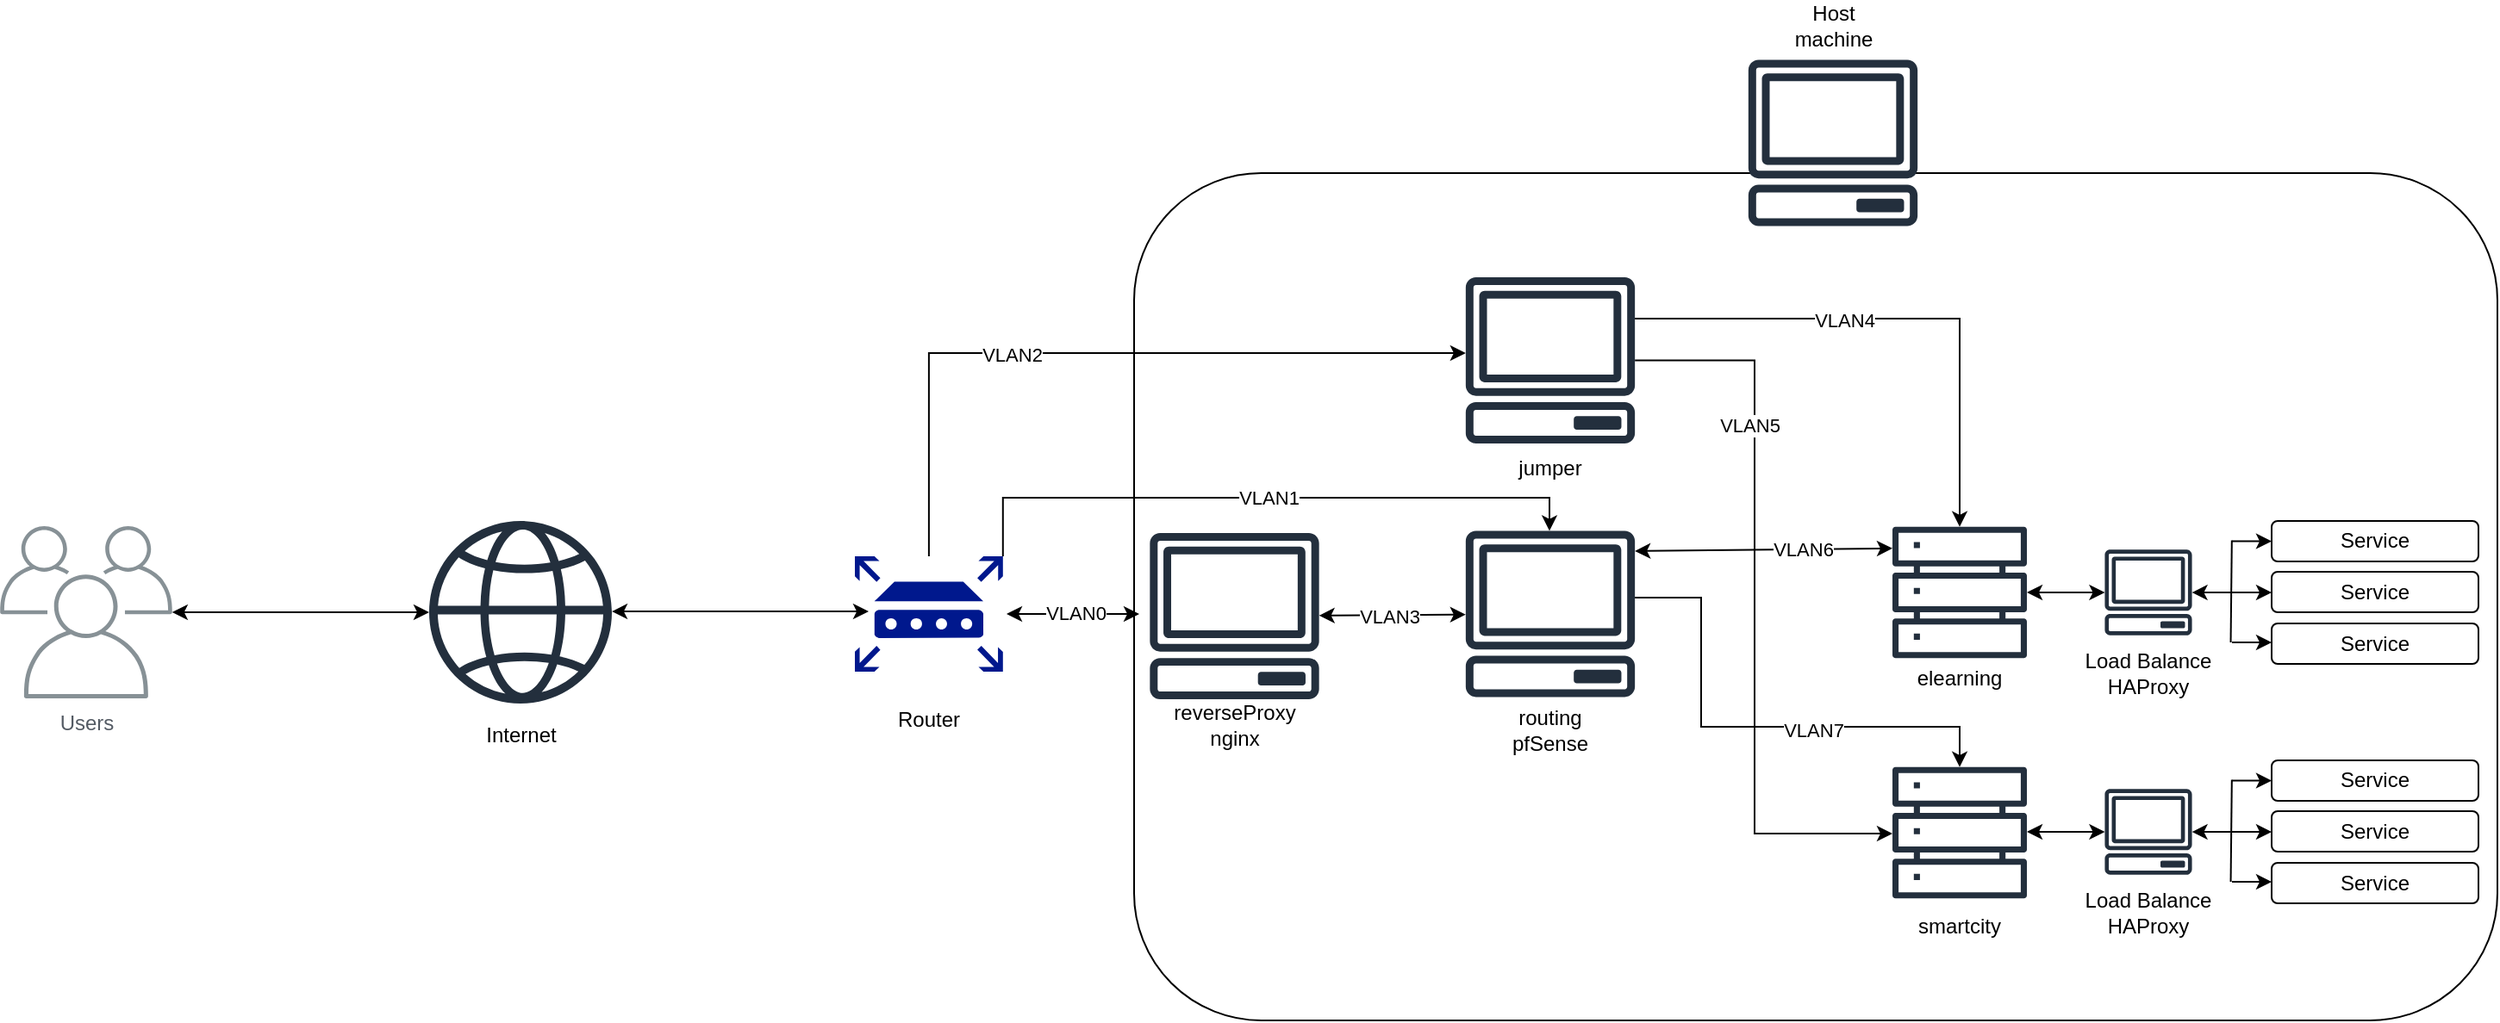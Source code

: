 <mxfile version="24.7.7">
  <diagram name="Trang-1" id="hWV76w_24OCX6BgP3KhN">
    <mxGraphModel dx="1056" dy="309" grid="0" gridSize="10" guides="1" tooltips="1" connect="1" arrows="1" fold="1" page="0" pageScale="1" pageWidth="827" pageHeight="1169" math="0" shadow="0">
      <root>
        <mxCell id="0" />
        <mxCell id="1" parent="0" />
        <mxCell id="4tLZV9xy6Pe-YKe0V8jk-60" value="" style="rounded=1;whiteSpace=wrap;html=1;" parent="1" vertex="1">
          <mxGeometry x="398" y="263.5" width="791" height="492" as="geometry" />
        </mxCell>
        <mxCell id="4tLZV9xy6Pe-YKe0V8jk-61" value="Users" style="sketch=0;outlineConnect=0;gradientColor=none;fontColor=#545B64;strokeColor=none;fillColor=#879196;dashed=0;verticalLabelPosition=bottom;verticalAlign=top;align=center;html=1;fontSize=12;fontStyle=0;aspect=fixed;shape=mxgraph.aws4.illustration_users;pointerEvents=1" parent="1" vertex="1">
          <mxGeometry x="-260" y="468.5" width="100" height="100" as="geometry" />
        </mxCell>
        <mxCell id="4tLZV9xy6Pe-YKe0V8jk-62" value="" style="sketch=0;outlineConnect=0;fontColor=#232F3E;gradientColor=none;fillColor=#232F3D;strokeColor=none;dashed=0;verticalLabelPosition=bottom;verticalAlign=top;align=center;html=1;fontSize=12;fontStyle=0;aspect=fixed;pointerEvents=1;shape=mxgraph.aws4.globe;" parent="1" vertex="1">
          <mxGeometry x="-11" y="465.5" width="106" height="106" as="geometry" />
        </mxCell>
        <mxCell id="4tLZV9xy6Pe-YKe0V8jk-125" style="edgeStyle=orthogonalEdgeStyle;rounded=0;orthogonalLoop=1;jettySize=auto;html=1;" parent="1" source="4tLZV9xy6Pe-YKe0V8jk-63" target="4tLZV9xy6Pe-YKe0V8jk-66" edge="1">
          <mxGeometry relative="1" as="geometry">
            <Array as="points">
              <mxPoint x="727" y="510" />
              <mxPoint x="727" y="585" />
              <mxPoint x="877" y="585" />
            </Array>
          </mxGeometry>
        </mxCell>
        <mxCell id="4tLZV9xy6Pe-YKe0V8jk-135" value="VLAN7" style="edgeLabel;html=1;align=center;verticalAlign=middle;resizable=0;points=[];" parent="4tLZV9xy6Pe-YKe0V8jk-125" vertex="1" connectable="0">
          <mxGeometry x="0.242" y="-2" relative="1" as="geometry">
            <mxPoint as="offset" />
          </mxGeometry>
        </mxCell>
        <mxCell id="4tLZV9xy6Pe-YKe0V8jk-63" value="" style="sketch=0;outlineConnect=0;fontColor=#232F3E;gradientColor=none;fillColor=#232F3D;strokeColor=none;dashed=0;verticalLabelPosition=bottom;verticalAlign=top;align=center;html=1;fontSize=12;fontStyle=0;aspect=fixed;pointerEvents=1;shape=mxgraph.aws4.client;" parent="1" vertex="1">
          <mxGeometry x="590" y="471.27" width="99" height="96.46" as="geometry" />
        </mxCell>
        <mxCell id="4tLZV9xy6Pe-YKe0V8jk-64" value="" style="sketch=0;outlineConnect=0;fontColor=#232F3E;gradientColor=none;fillColor=#232F3D;strokeColor=none;dashed=0;verticalLabelPosition=bottom;verticalAlign=top;align=center;html=1;fontSize=12;fontStyle=0;aspect=fixed;pointerEvents=1;shape=mxgraph.aws4.servers;" parent="1" vertex="1">
          <mxGeometry x="838" y="468" width="78" height="78" as="geometry" />
        </mxCell>
        <mxCell id="4tLZV9xy6Pe-YKe0V8jk-66" value="" style="sketch=0;outlineConnect=0;fontColor=#232F3E;gradientColor=none;fillColor=#232F3D;strokeColor=none;dashed=0;verticalLabelPosition=bottom;verticalAlign=top;align=center;html=1;fontSize=12;fontStyle=0;aspect=fixed;pointerEvents=1;shape=mxgraph.aws4.servers;" parent="1" vertex="1">
          <mxGeometry x="838" y="607.5" width="78" height="78" as="geometry" />
        </mxCell>
        <mxCell id="4tLZV9xy6Pe-YKe0V8jk-67" value="elearning" style="text;html=1;align=center;verticalAlign=middle;whiteSpace=wrap;rounded=0;" parent="1" vertex="1">
          <mxGeometry x="847" y="541.5" width="60" height="30" as="geometry" />
        </mxCell>
        <mxCell id="4tLZV9xy6Pe-YKe0V8jk-69" value="smartcity" style="text;html=1;align=center;verticalAlign=middle;whiteSpace=wrap;rounded=0;" parent="1" vertex="1">
          <mxGeometry x="847" y="685.5" width="60" height="30" as="geometry" />
        </mxCell>
        <mxCell id="4tLZV9xy6Pe-YKe0V8jk-70" value="routing&lt;div&gt;pfSense&lt;/div&gt;" style="text;html=1;align=center;verticalAlign=middle;whiteSpace=wrap;rounded=0;" parent="1" vertex="1">
          <mxGeometry x="597.25" y="571.5" width="84.5" height="30" as="geometry" />
        </mxCell>
        <mxCell id="4tLZV9xy6Pe-YKe0V8jk-71" value="" style="endArrow=classic;startArrow=classic;html=1;rounded=0;" parent="1" source="4tLZV9xy6Pe-YKe0V8jk-61" target="4tLZV9xy6Pe-YKe0V8jk-62" edge="1">
          <mxGeometry width="50" height="50" relative="1" as="geometry">
            <mxPoint x="-100" y="560.5" as="sourcePoint" />
            <mxPoint x="-50" y="510.5" as="targetPoint" />
          </mxGeometry>
        </mxCell>
        <mxCell id="4tLZV9xy6Pe-YKe0V8jk-72" value="" style="endArrow=classic;startArrow=classic;html=1;rounded=0;" parent="1" edge="1">
          <mxGeometry width="50" height="50" relative="1" as="geometry">
            <mxPoint x="95" y="518.05" as="sourcePoint" />
            <mxPoint x="244" y="518.05" as="targetPoint" />
          </mxGeometry>
        </mxCell>
        <mxCell id="4tLZV9xy6Pe-YKe0V8jk-73" value="" style="endArrow=classic;startArrow=classic;html=1;rounded=0;" parent="1" edge="1">
          <mxGeometry width="50" height="50" relative="1" as="geometry">
            <mxPoint x="688.574" y="482.983" as="sourcePoint" />
            <mxPoint x="838" y="481.411" as="targetPoint" />
          </mxGeometry>
        </mxCell>
        <mxCell id="4tLZV9xy6Pe-YKe0V8jk-134" value="VLAN6" style="edgeLabel;html=1;align=center;verticalAlign=middle;resizable=0;points=[];" parent="4tLZV9xy6Pe-YKe0V8jk-73" vertex="1" connectable="0">
          <mxGeometry x="0.302" relative="1" as="geometry">
            <mxPoint as="offset" />
          </mxGeometry>
        </mxCell>
        <mxCell id="4tLZV9xy6Pe-YKe0V8jk-76" value="Internet" style="text;html=1;align=center;verticalAlign=middle;whiteSpace=wrap;rounded=0;" parent="1" vertex="1">
          <mxGeometry x="-0.25" y="574.5" width="84.5" height="30" as="geometry" />
        </mxCell>
        <mxCell id="4tLZV9xy6Pe-YKe0V8jk-122" style="edgeStyle=orthogonalEdgeStyle;rounded=0;orthogonalLoop=1;jettySize=auto;html=1;" parent="1" source="4tLZV9xy6Pe-YKe0V8jk-77" target="4tLZV9xy6Pe-YKe0V8jk-119" edge="1">
          <mxGeometry relative="1" as="geometry">
            <Array as="points">
              <mxPoint x="279" y="368" />
            </Array>
          </mxGeometry>
        </mxCell>
        <mxCell id="4tLZV9xy6Pe-YKe0V8jk-127" value="VLAN2" style="edgeLabel;html=1;align=center;verticalAlign=middle;resizable=0;points=[];" parent="4tLZV9xy6Pe-YKe0V8jk-122" vertex="1" connectable="0">
          <mxGeometry x="-0.228" y="-1" relative="1" as="geometry">
            <mxPoint as="offset" />
          </mxGeometry>
        </mxCell>
        <mxCell id="4tLZV9xy6Pe-YKe0V8jk-128" style="edgeStyle=orthogonalEdgeStyle;rounded=0;orthogonalLoop=1;jettySize=auto;html=1;exitX=1;exitY=0;exitDx=0;exitDy=0;exitPerimeter=0;" parent="1" source="4tLZV9xy6Pe-YKe0V8jk-77" target="4tLZV9xy6Pe-YKe0V8jk-63" edge="1">
          <mxGeometry relative="1" as="geometry">
            <Array as="points">
              <mxPoint x="322" y="452" />
              <mxPoint x="639" y="452" />
            </Array>
          </mxGeometry>
        </mxCell>
        <mxCell id="4tLZV9xy6Pe-YKe0V8jk-129" value="VLAN1" style="edgeLabel;html=1;align=center;verticalAlign=middle;resizable=0;points=[];" parent="4tLZV9xy6Pe-YKe0V8jk-128" vertex="1" connectable="0">
          <mxGeometry x="0.015" relative="1" as="geometry">
            <mxPoint as="offset" />
          </mxGeometry>
        </mxCell>
        <mxCell id="4tLZV9xy6Pe-YKe0V8jk-77" value="" style="sketch=0;aspect=fixed;pointerEvents=1;shadow=0;dashed=0;html=1;strokeColor=none;labelPosition=center;verticalLabelPosition=bottom;verticalAlign=top;align=center;fillColor=#00188D;shape=mxgraph.mscae.enterprise.router" parent="1" vertex="1">
          <mxGeometry x="236" y="486" width="85.9" height="67" as="geometry" />
        </mxCell>
        <mxCell id="4tLZV9xy6Pe-YKe0V8jk-78" value="" style="endArrow=classic;startArrow=classic;html=1;rounded=0;" parent="1" edge="1">
          <mxGeometry width="50" height="50" relative="1" as="geometry">
            <mxPoint x="324" y="519.5" as="sourcePoint" />
            <mxPoint x="401" y="519.5" as="targetPoint" />
          </mxGeometry>
        </mxCell>
        <mxCell id="4tLZV9xy6Pe-YKe0V8jk-130" value="VLAN0" style="edgeLabel;html=1;align=center;verticalAlign=middle;resizable=0;points=[];" parent="4tLZV9xy6Pe-YKe0V8jk-78" vertex="1" connectable="0">
          <mxGeometry x="-0.13" y="-1" relative="1" as="geometry">
            <mxPoint x="6" y="-2" as="offset" />
          </mxGeometry>
        </mxCell>
        <mxCell id="4tLZV9xy6Pe-YKe0V8jk-79" value="Router" style="text;html=1;align=center;verticalAlign=middle;whiteSpace=wrap;rounded=0;" parent="1" vertex="1">
          <mxGeometry x="249" y="565.5" width="60" height="30" as="geometry" />
        </mxCell>
        <mxCell id="4tLZV9xy6Pe-YKe0V8jk-80" value="Service" style="rounded=1;whiteSpace=wrap;html=1;" parent="1" vertex="1">
          <mxGeometry x="1058" y="465.5" width="120" height="23.5" as="geometry" />
        </mxCell>
        <mxCell id="4tLZV9xy6Pe-YKe0V8jk-81" value="Service" style="rounded=1;whiteSpace=wrap;html=1;" parent="1" vertex="1">
          <mxGeometry x="1058" y="495" width="120" height="23.5" as="geometry" />
        </mxCell>
        <mxCell id="4tLZV9xy6Pe-YKe0V8jk-82" value="Service" style="rounded=1;whiteSpace=wrap;html=1;" parent="1" vertex="1">
          <mxGeometry x="1058" y="525" width="120" height="23.5" as="geometry" />
        </mxCell>
        <mxCell id="4tLZV9xy6Pe-YKe0V8jk-83" value="" style="sketch=0;outlineConnect=0;fontColor=#232F3E;gradientColor=none;fillColor=#232F3D;strokeColor=none;dashed=0;verticalLabelPosition=bottom;verticalAlign=top;align=center;html=1;fontSize=12;fontStyle=0;aspect=fixed;pointerEvents=1;shape=mxgraph.aws4.client;" parent="1" vertex="1">
          <mxGeometry x="961" y="482.16" width="51" height="49.69" as="geometry" />
        </mxCell>
        <mxCell id="4tLZV9xy6Pe-YKe0V8jk-84" value="Load Balance&lt;div&gt;HAProxy&lt;/div&gt;" style="text;html=1;align=center;verticalAlign=middle;whiteSpace=wrap;rounded=0;" parent="1" vertex="1">
          <mxGeometry x="944.25" y="539" width="84.5" height="30" as="geometry" />
        </mxCell>
        <mxCell id="4tLZV9xy6Pe-YKe0V8jk-85" value="" style="endArrow=classic;startArrow=classic;html=1;rounded=0;" parent="1" source="4tLZV9xy6Pe-YKe0V8jk-64" target="4tLZV9xy6Pe-YKe0V8jk-83" edge="1">
          <mxGeometry width="50" height="50" relative="1" as="geometry">
            <mxPoint x="228" y="714" as="sourcePoint" />
            <mxPoint x="278" y="664" as="targetPoint" />
          </mxGeometry>
        </mxCell>
        <mxCell id="4tLZV9xy6Pe-YKe0V8jk-86" value="" style="endArrow=classic;html=1;rounded=0;exitX=0.723;exitY=0.183;exitDx=0;exitDy=0;exitPerimeter=0;" parent="1" target="4tLZV9xy6Pe-YKe0V8jk-83" edge="1">
          <mxGeometry width="50" height="50" relative="1" as="geometry">
            <mxPoint x="1034.274" y="507.056" as="sourcePoint" />
            <mxPoint x="1061" y="589" as="targetPoint" />
          </mxGeometry>
        </mxCell>
        <mxCell id="4tLZV9xy6Pe-YKe0V8jk-87" value="" style="endArrow=classic;html=1;rounded=0;entryX=0;entryY=0.5;entryDx=0;entryDy=0;exitX=0.724;exitY=0.114;exitDx=0;exitDy=0;exitPerimeter=0;" parent="1" target="4tLZV9xy6Pe-YKe0V8jk-80" edge="1">
          <mxGeometry width="50" height="50" relative="1" as="geometry">
            <mxPoint x="1034.912" y="477.248" as="sourcePoint" />
            <mxPoint x="1047" y="568" as="targetPoint" />
          </mxGeometry>
        </mxCell>
        <mxCell id="4tLZV9xy6Pe-YKe0V8jk-88" value="" style="endArrow=classic;html=1;rounded=0;entryX=0;entryY=0.5;entryDx=0;entryDy=0;exitX=0.724;exitY=0.114;exitDx=0;exitDy=0;exitPerimeter=0;" parent="1" edge="1">
          <mxGeometry width="50" height="50" relative="1" as="geometry">
            <mxPoint x="1035" y="507" as="sourcePoint" />
            <mxPoint x="1058" y="507" as="targetPoint" />
          </mxGeometry>
        </mxCell>
        <mxCell id="4tLZV9xy6Pe-YKe0V8jk-89" value="" style="endArrow=classic;html=1;rounded=0;entryX=0;entryY=0.5;entryDx=0;entryDy=0;exitX=0.724;exitY=0.114;exitDx=0;exitDy=0;exitPerimeter=0;" parent="1" edge="1">
          <mxGeometry width="50" height="50" relative="1" as="geometry">
            <mxPoint x="1035" y="536" as="sourcePoint" />
            <mxPoint x="1058" y="536" as="targetPoint" />
          </mxGeometry>
        </mxCell>
        <mxCell id="4tLZV9xy6Pe-YKe0V8jk-90" value="" style="endArrow=none;html=1;rounded=0;entryX=0.724;entryY=0.113;entryDx=0;entryDy=0;entryPerimeter=0;exitX=0.723;exitY=0.25;exitDx=0;exitDy=0;exitPerimeter=0;" parent="1" edge="1">
          <mxGeometry width="50" height="50" relative="1" as="geometry">
            <mxPoint x="1034.274" y="536" as="sourcePoint" />
            <mxPoint x="1034.912" y="476.816" as="targetPoint" />
          </mxGeometry>
        </mxCell>
        <mxCell id="4tLZV9xy6Pe-YKe0V8jk-102" value="Service" style="rounded=1;whiteSpace=wrap;html=1;" parent="1" vertex="1">
          <mxGeometry x="1058" y="604.5" width="120" height="23.5" as="geometry" />
        </mxCell>
        <mxCell id="4tLZV9xy6Pe-YKe0V8jk-103" value="Service" style="rounded=1;whiteSpace=wrap;html=1;" parent="1" vertex="1">
          <mxGeometry x="1058" y="634" width="120" height="23.5" as="geometry" />
        </mxCell>
        <mxCell id="4tLZV9xy6Pe-YKe0V8jk-104" value="Service" style="rounded=1;whiteSpace=wrap;html=1;" parent="1" vertex="1">
          <mxGeometry x="1058" y="664" width="120" height="23.5" as="geometry" />
        </mxCell>
        <mxCell id="4tLZV9xy6Pe-YKe0V8jk-105" value="" style="sketch=0;outlineConnect=0;fontColor=#232F3E;gradientColor=none;fillColor=#232F3D;strokeColor=none;dashed=0;verticalLabelPosition=bottom;verticalAlign=top;align=center;html=1;fontSize=12;fontStyle=0;aspect=fixed;pointerEvents=1;shape=mxgraph.aws4.client;" parent="1" vertex="1">
          <mxGeometry x="961" y="621.16" width="51" height="49.69" as="geometry" />
        </mxCell>
        <mxCell id="4tLZV9xy6Pe-YKe0V8jk-106" value="Load Balance&lt;div&gt;HAProxy&lt;/div&gt;" style="text;html=1;align=center;verticalAlign=middle;whiteSpace=wrap;rounded=0;" parent="1" vertex="1">
          <mxGeometry x="944.25" y="678" width="84.5" height="30" as="geometry" />
        </mxCell>
        <mxCell id="4tLZV9xy6Pe-YKe0V8jk-107" value="" style="endArrow=classic;startArrow=classic;html=1;rounded=0;" parent="1" target="4tLZV9xy6Pe-YKe0V8jk-105" edge="1">
          <mxGeometry width="50" height="50" relative="1" as="geometry">
            <mxPoint x="916" y="646" as="sourcePoint" />
            <mxPoint x="278" y="803" as="targetPoint" />
          </mxGeometry>
        </mxCell>
        <mxCell id="4tLZV9xy6Pe-YKe0V8jk-108" value="" style="endArrow=classic;html=1;rounded=0;exitX=0.723;exitY=0.183;exitDx=0;exitDy=0;exitPerimeter=0;" parent="1" target="4tLZV9xy6Pe-YKe0V8jk-105" edge="1">
          <mxGeometry width="50" height="50" relative="1" as="geometry">
            <mxPoint x="1034.274" y="646.056" as="sourcePoint" />
            <mxPoint x="1061" y="728" as="targetPoint" />
          </mxGeometry>
        </mxCell>
        <mxCell id="4tLZV9xy6Pe-YKe0V8jk-109" value="" style="endArrow=classic;html=1;rounded=0;entryX=0;entryY=0.5;entryDx=0;entryDy=0;exitX=0.724;exitY=0.114;exitDx=0;exitDy=0;exitPerimeter=0;" parent="1" target="4tLZV9xy6Pe-YKe0V8jk-102" edge="1">
          <mxGeometry width="50" height="50" relative="1" as="geometry">
            <mxPoint x="1034.912" y="616.248" as="sourcePoint" />
            <mxPoint x="1047" y="707" as="targetPoint" />
          </mxGeometry>
        </mxCell>
        <mxCell id="4tLZV9xy6Pe-YKe0V8jk-110" value="" style="endArrow=classic;html=1;rounded=0;entryX=0;entryY=0.5;entryDx=0;entryDy=0;exitX=0.724;exitY=0.114;exitDx=0;exitDy=0;exitPerimeter=0;" parent="1" edge="1">
          <mxGeometry width="50" height="50" relative="1" as="geometry">
            <mxPoint x="1035" y="646" as="sourcePoint" />
            <mxPoint x="1058" y="646" as="targetPoint" />
          </mxGeometry>
        </mxCell>
        <mxCell id="4tLZV9xy6Pe-YKe0V8jk-111" value="" style="endArrow=classic;html=1;rounded=0;entryX=0;entryY=0.5;entryDx=0;entryDy=0;exitX=0.724;exitY=0.114;exitDx=0;exitDy=0;exitPerimeter=0;" parent="1" edge="1">
          <mxGeometry width="50" height="50" relative="1" as="geometry">
            <mxPoint x="1035" y="675" as="sourcePoint" />
            <mxPoint x="1058" y="675" as="targetPoint" />
          </mxGeometry>
        </mxCell>
        <mxCell id="4tLZV9xy6Pe-YKe0V8jk-112" value="" style="endArrow=none;html=1;rounded=0;entryX=0.724;entryY=0.113;entryDx=0;entryDy=0;entryPerimeter=0;exitX=0.723;exitY=0.25;exitDx=0;exitDy=0;exitPerimeter=0;" parent="1" edge="1">
          <mxGeometry width="50" height="50" relative="1" as="geometry">
            <mxPoint x="1034.274" y="675" as="sourcePoint" />
            <mxPoint x="1034.912" y="615.816" as="targetPoint" />
          </mxGeometry>
        </mxCell>
        <mxCell id="4tLZV9xy6Pe-YKe0V8jk-113" value="" style="sketch=0;outlineConnect=0;fontColor=#232F3E;gradientColor=none;fillColor=#232F3D;strokeColor=none;dashed=0;verticalLabelPosition=bottom;verticalAlign=top;align=center;html=1;fontSize=12;fontStyle=0;aspect=fixed;pointerEvents=1;shape=mxgraph.aws4.client;" parent="1" vertex="1">
          <mxGeometry x="406.75" y="472.54" width="99" height="96.46" as="geometry" />
        </mxCell>
        <mxCell id="4tLZV9xy6Pe-YKe0V8jk-114" value="reverseProxy&lt;div&gt;nginx&lt;/div&gt;" style="text;html=1;align=center;verticalAlign=middle;whiteSpace=wrap;rounded=0;" parent="1" vertex="1">
          <mxGeometry x="414" y="569" width="84.5" height="30" as="geometry" />
        </mxCell>
        <mxCell id="4tLZV9xy6Pe-YKe0V8jk-115" value="" style="endArrow=classic;startArrow=classic;html=1;rounded=0;" parent="1" source="4tLZV9xy6Pe-YKe0V8jk-113" target="4tLZV9xy6Pe-YKe0V8jk-63" edge="1">
          <mxGeometry width="50" height="50" relative="1" as="geometry">
            <mxPoint x="387" y="698" as="sourcePoint" />
            <mxPoint x="437" y="648" as="targetPoint" />
          </mxGeometry>
        </mxCell>
        <mxCell id="4tLZV9xy6Pe-YKe0V8jk-131" value="VLAN3" style="edgeLabel;html=1;align=center;verticalAlign=middle;resizable=0;points=[];" parent="4tLZV9xy6Pe-YKe0V8jk-115" vertex="1" connectable="0">
          <mxGeometry x="-0.048" y="-1" relative="1" as="geometry">
            <mxPoint as="offset" />
          </mxGeometry>
        </mxCell>
        <mxCell id="4tLZV9xy6Pe-YKe0V8jk-116" value="" style="group" parent="1" vertex="1" connectable="0">
          <mxGeometry x="754" y="163" width="99" height="131.23" as="geometry" />
        </mxCell>
        <mxCell id="4tLZV9xy6Pe-YKe0V8jk-117" value="" style="sketch=0;outlineConnect=0;fontColor=#232F3E;gradientColor=none;fillColor=#232F3D;strokeColor=none;dashed=0;verticalLabelPosition=bottom;verticalAlign=top;align=center;html=1;fontSize=12;fontStyle=0;aspect=fixed;pointerEvents=1;shape=mxgraph.aws4.client;" parent="4tLZV9xy6Pe-YKe0V8jk-116" vertex="1">
          <mxGeometry y="34.77" width="99" height="96.46" as="geometry" />
        </mxCell>
        <mxCell id="4tLZV9xy6Pe-YKe0V8jk-118" value="Host machine" style="text;html=1;align=center;verticalAlign=middle;whiteSpace=wrap;rounded=0;" parent="4tLZV9xy6Pe-YKe0V8jk-116" vertex="1">
          <mxGeometry x="19.5" width="60" height="30" as="geometry" />
        </mxCell>
        <mxCell id="4tLZV9xy6Pe-YKe0V8jk-123" style="edgeStyle=orthogonalEdgeStyle;rounded=0;orthogonalLoop=1;jettySize=auto;html=1;" parent="1" source="4tLZV9xy6Pe-YKe0V8jk-119" target="4tLZV9xy6Pe-YKe0V8jk-64" edge="1">
          <mxGeometry relative="1" as="geometry">
            <Array as="points">
              <mxPoint x="877" y="348" />
            </Array>
          </mxGeometry>
        </mxCell>
        <mxCell id="4tLZV9xy6Pe-YKe0V8jk-132" value="VLAN4" style="edgeLabel;html=1;align=center;verticalAlign=middle;resizable=0;points=[];" parent="4tLZV9xy6Pe-YKe0V8jk-123" vertex="1" connectable="0">
          <mxGeometry x="-0.215" y="-1" relative="1" as="geometry">
            <mxPoint as="offset" />
          </mxGeometry>
        </mxCell>
        <mxCell id="4tLZV9xy6Pe-YKe0V8jk-124" style="edgeStyle=orthogonalEdgeStyle;rounded=0;orthogonalLoop=1;jettySize=auto;html=1;" parent="1" source="4tLZV9xy6Pe-YKe0V8jk-119" target="4tLZV9xy6Pe-YKe0V8jk-66" edge="1">
          <mxGeometry relative="1" as="geometry">
            <Array as="points">
              <mxPoint x="758" y="372" />
              <mxPoint x="758" y="647" />
            </Array>
          </mxGeometry>
        </mxCell>
        <mxCell id="4tLZV9xy6Pe-YKe0V8jk-133" value="VLAN5" style="edgeLabel;html=1;align=center;verticalAlign=middle;resizable=0;points=[];" parent="4tLZV9xy6Pe-YKe0V8jk-124" vertex="1" connectable="0">
          <mxGeometry x="-0.499" y="-3" relative="1" as="geometry">
            <mxPoint as="offset" />
          </mxGeometry>
        </mxCell>
        <mxCell id="4tLZV9xy6Pe-YKe0V8jk-119" value="" style="sketch=0;outlineConnect=0;fontColor=#232F3E;gradientColor=none;fillColor=#232F3D;strokeColor=none;dashed=0;verticalLabelPosition=bottom;verticalAlign=top;align=center;html=1;fontSize=12;fontStyle=0;aspect=fixed;pointerEvents=1;shape=mxgraph.aws4.client;" parent="1" vertex="1">
          <mxGeometry x="590" y="324.02" width="99" height="96.46" as="geometry" />
        </mxCell>
        <mxCell id="4tLZV9xy6Pe-YKe0V8jk-121" value="jumper" style="text;html=1;align=center;verticalAlign=middle;whiteSpace=wrap;rounded=0;" parent="1" vertex="1">
          <mxGeometry x="597.25" y="420.48" width="84.5" height="30" as="geometry" />
        </mxCell>
      </root>
    </mxGraphModel>
  </diagram>
</mxfile>
